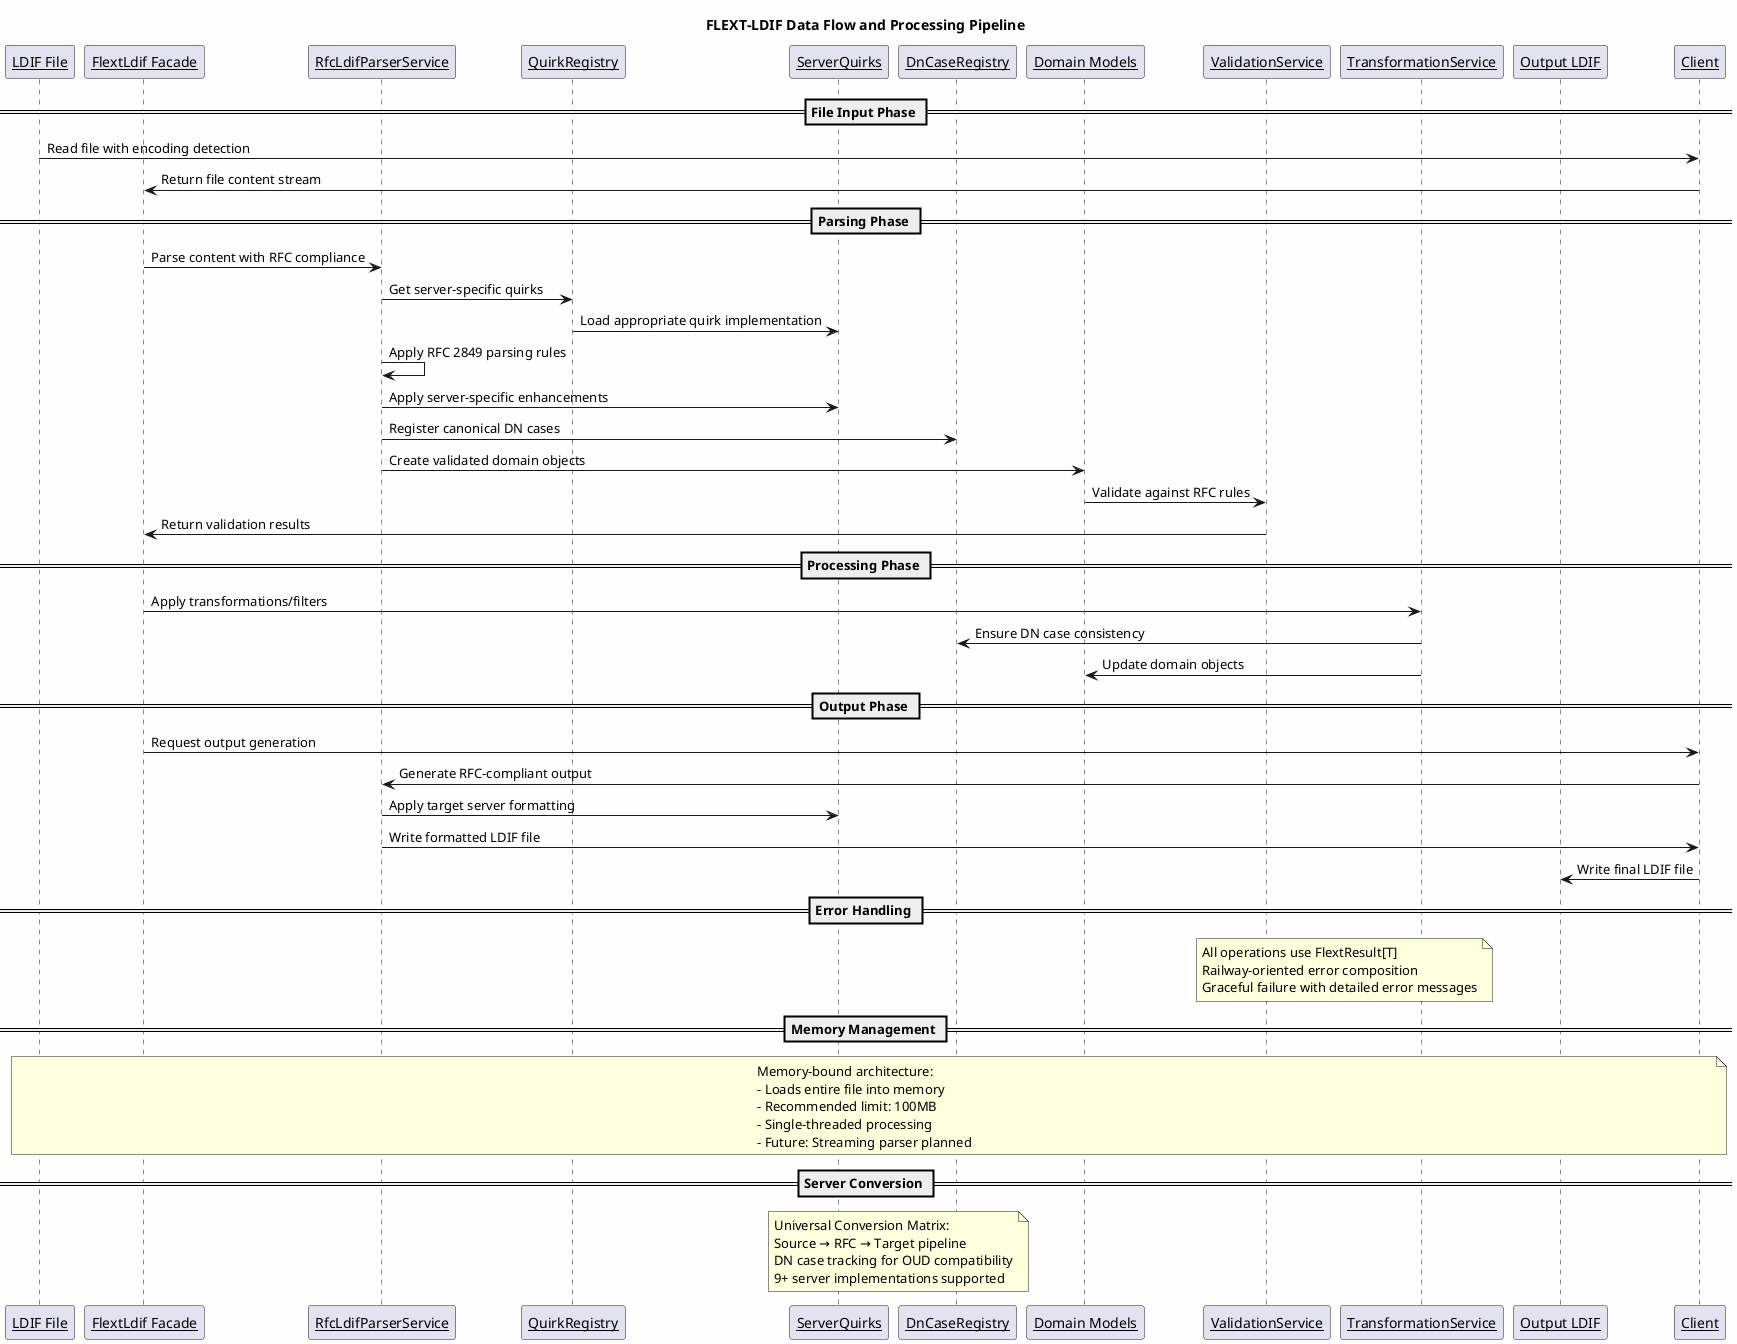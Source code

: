 @startuml FLEXT-LDIF Data Flow Architecture

title FLEXT-LDIF Data Flow and Processing Pipeline

skinparam backgroundColor #FEFEFE
skinparam sequenceParticipant underline

participant "LDIF File" as File
participant "FlextLdif Facade" as Facade
participant "RfcLdifParserService" as Parser
participant "QuirkRegistry" as Registry
participant "ServerQuirks" as Quirks
participant "DnCaseRegistry" as DnRegistry
participant "Domain Models" as Models
participant "ValidationService" as Validator
participant "TransformationService" as Transformer
participant "Output LDIF" as Output

== File Input Phase ==
File -> Client: Read file with encoding detection
Client -> Facade: Return file content stream

== Parsing Phase ==
Facade -> Parser: Parse content with RFC compliance
Parser -> Registry: Get server-specific quirks
Registry -> Quirks: Load appropriate quirk implementation

Parser -> Parser: Apply RFC 2849 parsing rules
Parser -> Quirks: Apply server-specific enhancements
Parser -> DnRegistry: Register canonical DN cases

Parser -> Models: Create validated domain objects
Models -> Validator: Validate against RFC rules
Validator -> Facade: Return validation results

== Processing Phase ==
Facade -> Transformer: Apply transformations/filters
Transformer -> DnRegistry: Ensure DN case consistency
Transformer -> Models: Update domain objects

== Output Phase ==
Facade -> Client: Request output generation
Client -> Parser: Generate RFC-compliant output
Parser -> Quirks: Apply target server formatting
Parser -> Client: Write formatted LDIF file

Client -> Output: Write final LDIF file

== Error Handling ==
note over Validator, Transformer
    All operations use FlextResult[T]
    Railway-oriented error composition
    Graceful failure with detailed error messages
end note

== Memory Management ==
note over File, Client
    Memory-bound architecture:
    - Loads entire file into memory
    - Recommended limit: 100MB
    - Single-threaded processing
    - Future: Streaming parser planned
end note

== Server Conversion ==
note over Quirks, DnRegistry
    Universal Conversion Matrix:
    Source → RFC → Target pipeline
    DN case tracking for OUD compatibility
    9+ server implementations supported
end note

@enduml

